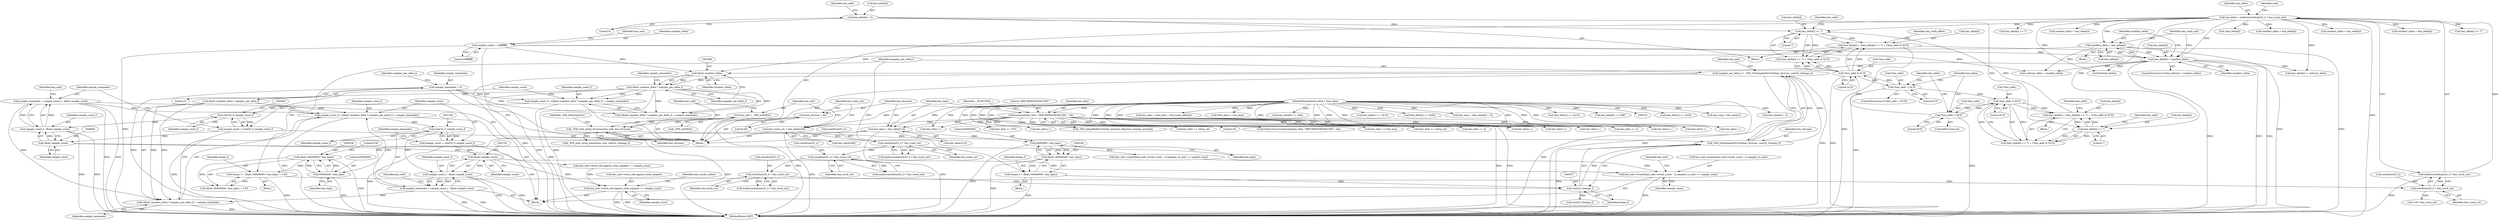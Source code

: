 digraph "0_wildmidi_660b513d99bced8783a4a5984ac2f742c74ebbdd@API" {
"1000595" [label="(Call,sample_remainder = sample_count_f - (float) sample_count)"];
"1000597" [label="(Call,sample_count_f - (float) sample_count)"];
"1000592" [label="(Call,(uint32_t) sample_count_f)"];
"1000581" [label="(Call,sample_count_f= (((float) smallest_delta * samples_per_delta_f) + sample_remainder))"];
"1000584" [label="(Call,(float) smallest_delta * samples_per_delta_f)"];
"1000585" [label="(Call,(float) smallest_delta)"];
"1000532" [label="(Call,smallest_delta = hmi_delta[i])"];
"1000526" [label="(Call,hmi_delta[i] < smallest_delta)"];
"1000505" [label="(Call,hmi_delta[i] = (hmi_delta[i] << 7) + (*hmi_addr & 0x7f))"];
"1000510" [label="(Call,hmi_delta[i] << 7)"];
"1000468" [label="(Call,hmi_delta[i] = 0)"];
"1000287" [label="(Call,hmi_delta = malloc(sizeof(uint32_t) * hmi_track_cnt))"];
"1000289" [label="(Call,malloc(sizeof(uint32_t) * hmi_track_cnt))"];
"1000290" [label="(Call,sizeof(uint32_t) * hmi_track_cnt)"];
"1000283" [label="(Call,sizeof(uint32_t) * hmi_track_cnt)"];
"1000276" [label="(Call,sizeof(uint32_t) * hmi_track_cnt)"];
"1000269" [label="(Call,sizeof(uint32_t) * hmi_track_cnt)"];
"1000218" [label="(Call,hmi_track_cnt = hmi_data[228])"];
"1000197" [label="(Call,memcmp(hmi_data, \"HMI-MIDISONG061595\", 18))"];
"1000102" [label="(MethodParameterIn,uint8_t *hmi_data)"];
"1000481" [label="(Call,hmi_delta[i] = (hmi_delta[i] << 7) + (*hmi_addr & 0x7f))"];
"1000486" [label="(Call,hmi_delta[i] << 7)"];
"1000491" [label="(Call,*hmi_addr & 0x7f)"];
"1000501" [label="(Call,*hmi_addr > 0x7f)"];
"1000474" [label="(Call,*hmi_addr > 0x7f)"];
"1000515" [label="(Call,*hmi_addr & 0x7f)"];
"1000315" [label="(Call,smallest_delta = 0xffffffff)"];
"1000252" [label="(Call,samples_per_delta_f = _WM_GetSamplesPerTick(hmi_division, (uint32_t)tempo_f))"];
"1000254" [label="(Call,_WM_GetSamplesPerTick(hmi_division, (uint32_t)tempo_f))"];
"1000226" [label="(Call,_WM_midi_setup_divisions(hmi_mdi, hmi_division))"];
"1000223" [label="(Call,hmi_mdi = _WM_initMDI())"];
"1000215" [label="(Call,hmi_division = 60)"];
"1000256" [label="(Call,(uint32_t)tempo_f)"];
"1000234" [label="(Call,tempo_f = (float) (60000000 / hmi_bpm) + 0.5f)"];
"1000237" [label="(Call,(float) (60000000 / hmi_bpm))"];
"1000239" [label="(Call,60000000 / hmi_bpm)"];
"1000210" [label="(Call,hmi_bpm = hmi_data[212])"];
"1000245" [label="(Call,tempo_f = (float) (60000000 / hmi_bpm))"];
"1000247" [label="(Call,(float) (60000000 / hmi_bpm))"];
"1000249" [label="(Call,60000000 / hmi_bpm)"];
"1000186" [label="(Call,sample_remainder = 0)"];
"1000599" [label="(Call,(float) sample_count)"];
"1000590" [label="(Call,sample_count = (uint32_t) sample_count_f)"];
"1001172" [label="(Call,sample_count_f= (((float) smallest_delta * samples_per_delta_f) + sample_remainder))"];
"1001183" [label="(Call,(uint32_t) sample_count_f)"];
"1001181" [label="(Call,sample_count = (uint32_t) sample_count_f)"];
"1001190" [label="(Call,(float) sample_count)"];
"1001188" [label="(Call,sample_count_f - (float) sample_count)"];
"1001186" [label="(Call,sample_remainder = sample_count_f - (float) sample_count)"];
"1001174" [label="(Call,((float) smallest_delta * samples_per_delta_f) + sample_remainder)"];
"1001193" [label="(Call,hmi_mdi->events[hmi_mdi->event_count - 1].samples_to_next += sample_count)"];
"1001206" [label="(Call,hmi_mdi->extra_info.approx_total_samples += sample_count)"];
"1001105" [label="(Call,hmi_delta[i] << 7)"];
"1000283" [label="(Call,sizeof(uint32_t) * hmi_track_cnt)"];
"1000224" [label="(Identifier,hmi_mdi)"];
"1000227" [label="(Identifier,hmi_mdi)"];
"1000241" [label="(Identifier,hmi_bpm)"];
"1000226" [label="(Call,_WM_midi_setup_divisions(hmi_mdi, hmi_division))"];
"1000275" [label="(Call,malloc(sizeof(uint32_t) * hmi_track_cnt))"];
"1000491" [label="(Call,*hmi_addr & 0x7f)"];
"1000279" [label="(Identifier,hmi_track_cnt)"];
"1000277" [label="(Call,sizeof(uint32_t))"];
"1000597" [label="(Call,sample_count_f - (float) sample_count)"];
"1000507" [label="(Identifier,hmi_delta)"];
"1000252" [label="(Call,samples_per_delta_f = _WM_GetSamplesPerTick(hmi_division, (uint32_t)tempo_f))"];
"1000203" [label="(Identifier,__FUNCTION__)"];
"1000492" [label="(Call,*hmi_addr)"];
"1001129" [label="(Call,hmi_delta[i] << 7)"];
"1001183" [label="(Call,(uint32_t) sample_count_f)"];
"1000970" [label="(Call,hmi_data += setup_ret)"];
"1000738" [label="(Call,smallest_delta = hmi_delta[i])"];
"1001286" [label="(MethodReturn,RET)"];
"1001144" [label="(Call,!hmi_delta[i])"];
"1000272" [label="(Identifier,hmi_track_cnt)"];
"1000250" [label="(Literal,60000000)"];
"1000187" [label="(Identifier,sample_remainder)"];
"1001180" [label="(Identifier,sample_remainder)"];
"1000510" [label="(Call,hmi_delta[i] << 7)"];
"1000615" [label="(Call,hmi_mdi->extra_info.approx_total_samples += sample_count)"];
"1000472" [label="(Literal,0)"];
"1000233" [label="(Block,)"];
"1000473" [label="(ControlStructure,if (*hmi_addr > 0x7f))"];
"1000260" [label="(Identifier,hmi_mdi)"];
"1000624" [label="(Identifier,hmi_tracks_ended)"];
"1000312" [label="(Call,hmi_data += 370)"];
"1001185" [label="(Identifier,sample_count_f)"];
"1000268" [label="(Call,malloc(sizeof(uint32_t) * hmi_track_cnt))"];
"1000225" [label="(Call,_WM_initMDI())"];
"1000355" [label="(Call,hmi_data++)"];
"1000188" [label="(Literal,0)"];
"1000506" [label="(Call,hmi_delta[i])"];
"1000246" [label="(Identifier,tempo_f)"];
"1000486" [label="(Call,hmi_delta[i] << 7)"];
"1000316" [label="(Identifier,smallest_delta)"];
"1000594" [label="(Identifier,sample_count_f)"];
"1000270" [label="(Call,sizeof(uint32_t))"];
"1000199" [label="(Literal,\"HMI-MIDISONG061595\")"];
"1000258" [label="(Identifier,tempo_f)"];
"1000596" [label="(Identifier,sample_remainder)"];
"1000526" [label="(Call,hmi_delta[i] < smallest_delta)"];
"1000732" [label="(Call,smallest_delta > hmi_delta[i])"];
"1000834" [label="(Call,hmi_data[1] == 0x2f)"];
"1000496" [label="(Identifier,hmi_addr)"];
"1001212" [label="(Identifier,sample_count)"];
"1001152" [label="(Call,smallest_delta > hmi_delta[i])"];
"1000592" [label="(Call,(uint32_t) sample_count_f)"];
"1000517" [label="(Identifier,hmi_addr)"];
"1000480" [label="(Block,)"];
"1000286" [label="(Identifier,hmi_track_cnt)"];
"1000253" [label="(Identifier,samples_per_delta_f)"];
"1001186" [label="(Call,sample_remainder = sample_count_f - (float) sample_count)"];
"1000381" [label="(Call,hmi_data++)"];
"1000212" [label="(Call,hmi_data[212])"];
"1001193" [label="(Call,hmi_mdi->events[hmi_mdi->event_count - 1].samples_to_next += sample_count)"];
"1000198" [label="(Identifier,hmi_data)"];
"1000261" [label="(Call,(uint32_t)tempo_f)"];
"1000191" [label="(Identifier,samples_per_delta_f)"];
"1000943" [label="(Call,hmi_tmp = hmi_data[1])"];
"1000595" [label="(Call,sample_remainder = sample_count_f - (float) sample_count)"];
"1000505" [label="(Call,hmi_delta[i] = (hmi_delta[i] << 7) + (*hmi_addr & 0x7f))"];
"1001206" [label="(Call,hmi_mdi->extra_info.approx_total_samples += sample_count)"];
"1001181" [label="(Call,sample_count = (uint32_t) sample_count_f)"];
"1000217" [label="(Literal,60)"];
"1000485" [label="(Call,(hmi_delta[i] << 7) + (*hmi_addr & 0x7f))"];
"1001209" [label="(Identifier,hmi_mdi)"];
"1000588" [label="(Identifier,samples_per_delta_f)"];
"1000259" [label="(Call,_WM_midi_setup_tempo(hmi_mdi, (uint32_t)tempo_f))"];
"1001174" [label="(Call,((float) smallest_delta * samples_per_delta_f) + sample_remainder)"];
"1000235" [label="(Identifier,tempo_f)"];
"1001158" [label="(Call,smallest_delta = hmi_delta[i])"];
"1000284" [label="(Call,sizeof(uint32_t))"];
"1001011" [label="(Call,hmi_data++)"];
"1000282" [label="(Call,malloc(sizeof(uint32_t) * hmi_track_cnt))"];
"1000774" [label="(Call,hmi_data[4] + 5)"];
"1000245" [label="(Call,tempo_f = (float) (60000000 / hmi_bpm))"];
"1000242" [label="(Literal,0.5f)"];
"1001190" [label="(Call,(float) sample_count)"];
"1000228" [label="(Identifier,hmi_division)"];
"1000102" [label="(MethodParameterIn,uint8_t *hmi_data)"];
"1000530" [label="(Identifier,smallest_delta)"];
"1001189" [label="(Identifier,sample_count_f)"];
"1000300" [label="(Call,128 * hmi_track_cnt)"];
"1000287" [label="(Call,hmi_delta = malloc(sizeof(uint32_t) * hmi_track_cnt))"];
"1000511" [label="(Call,hmi_delta[i])"];
"1000779" [label="(Call,hmi_data += hmi_tmp)"];
"1000216" [label="(Identifier,hmi_division)"];
"1001138" [label="(Call,hmi_data++)"];
"1000474" [label="(Call,*hmi_addr > 0x7f)"];
"1000582" [label="(Identifier,sample_count_f)"];
"1000104" [label="(Block,)"];
"1001039" [label="(Call,hmi_data++)"];
"1000493" [label="(Identifier,hmi_addr)"];
"1001194" [label="(Call,hmi_mdi->events[hmi_mdi->event_count - 1].samples_to_next)"];
"1000718" [label="(Call,hmi_delta[i] -= subtract_delta)"];
"1000532" [label="(Call,smallest_delta = hmi_delta[i])"];
"1000803" [label="(Call,hmi_data += 4)"];
"1000254" [label="(Call,_WM_GetSamplesPerTick(hmi_division, (uint32_t)tempo_f))"];
"1000795" [label="(Call,hmi_data += 4)"];
"1000476" [label="(Identifier,hmi_addr)"];
"1000291" [label="(Call,sizeof(uint32_t))"];
"1000585" [label="(Call,(float) smallest_delta)"];
"1001175" [label="(Call,(float) smallest_delta * samples_per_delta_f)"];
"1000626" [label="(Block,)"];
"1000200" [label="(Literal,18)"];
"1000186" [label="(Call,sample_remainder = 0)"];
"1000525" [label="(ControlStructure,if (hmi_delta[i] < smallest_delta))"];
"1001084" [label="(Call,hmi_data += setup_ret)"];
"1000583" [label="(Call,((float) smallest_delta * samples_per_delta_f) + sample_remainder)"];
"1001114" [label="(Call,hmi_data++)"];
"1001172" [label="(Call,sample_count_f= (((float) smallest_delta * samples_per_delta_f) + sample_remainder))"];
"1000534" [label="(Call,hmi_delta[i])"];
"1000521" [label="(Identifier,hmi_track_offset)"];
"1000746" [label="(Call,hmi_data = hmi_base + hmi_track_offset[i])"];
"1000110" [label="(Call,*hmi_base = hmi_data)"];
"1001197" [label="(Identifier,hmi_mdi)"];
"1000269" [label="(Call,sizeof(uint32_t) * hmi_track_cnt)"];
"1000315" [label="(Call,smallest_delta = 0xffffffff)"];
"1000606" [label="(Identifier,hmi_mdi)"];
"1000211" [label="(Identifier,hmi_bpm)"];
"1000531" [label="(Block,)"];
"1000234" [label="(Call,tempo_f = (float) (60000000 / hmi_bpm) + 0.5f)"];
"1000240" [label="(Literal,60000000)"];
"1000197" [label="(Call,memcmp(hmi_data, \"HMI-MIDISONG061595\", 18))"];
"1000475" [label="(Call,*hmi_addr)"];
"1000587" [label="(Identifier,smallest_delta)"];
"1000468" [label="(Call,hmi_delta[i] = 0)"];
"1000363" [label="(Call,hmi_data++)"];
"1000244" [label="(Block,)"];
"1000290" [label="(Call,sizeof(uint32_t) * hmi_track_cnt)"];
"1000490" [label="(Literal,7)"];
"1000494" [label="(Literal,0x7f)"];
"1000516" [label="(Call,*hmi_addr)"];
"1000483" [label="(Identifier,hmi_delta)"];
"1000817" [label="(Call,_WM_SetupMidiEvent(hmi_mdi,hmi_data,hmi_running_event[i]))"];
"1000518" [label="(Literal,0x7f)"];
"1000196" [label="(ControlStructure,if (memcmp(hmi_data, \"HMI-MIDISONG061595\", 18)))"];
"1000502" [label="(Call,*hmi_addr)"];
"1000349" [label="(Block,)"];
"1000479" [label="(ControlStructure,do)"];
"1000539" [label="(Identifier,hmi_track_end)"];
"1000293" [label="(Identifier,hmi_track_cnt)"];
"1000223" [label="(Call,hmi_mdi = _WM_initMDI())"];
"1001270" [label="(Call,free(hmi_delta))"];
"1000602" [label="(Call,hmi_mdi->events[hmi_mdi->event_count - 1].samples_to_next += sample_count)"];
"1000591" [label="(Identifier,sample_count)"];
"1000590" [label="(Call,sample_count = (uint32_t) sample_count_f)"];
"1000276" [label="(Call,sizeof(uint32_t) * hmi_track_cnt)"];
"1000759" [label="(Call,hmi_data[0] == 0xfe)"];
"1000766" [label="(Call,hmi_data[1] == 0x10)"];
"1000320" [label="(Identifier,hmi_size)"];
"1000255" [label="(Identifier,hmi_division)"];
"1000288" [label="(Identifier,hmi_delta)"];
"1000289" [label="(Call,malloc(sizeof(uint32_t) * hmi_track_cnt))"];
"1000239" [label="(Call,60000000 / hmi_bpm)"];
"1000599" [label="(Call,(float) sample_count)"];
"1000598" [label="(Identifier,sample_count_f)"];
"1000477" [label="(Literal,0x7f)"];
"1001187" [label="(Identifier,sample_remainder)"];
"1000372" [label="(Call,hmi_data++)"];
"1000589" [label="(Identifier,sample_remainder)"];
"1000220" [label="(Call,hmi_data[228])"];
"1000584" [label="(Call,(float) smallest_delta * samples_per_delta_f)"];
"1001205" [label="(Identifier,sample_count)"];
"1000469" [label="(Call,hmi_delta[i])"];
"1000218" [label="(Call,hmi_track_cnt = hmi_data[228])"];
"1000210" [label="(Call,hmi_bpm = hmi_data[212])"];
"1000581" [label="(Call,sample_count_f= (((float) smallest_delta * samples_per_delta_f) + sample_remainder))"];
"1000509" [label="(Call,(hmi_delta[i] << 7) + (*hmi_addr & 0x7f))"];
"1000295" [label="(Identifier,note)"];
"1001188" [label="(Call,sample_count_f - (float) sample_count)"];
"1000247" [label="(Call,(float) (60000000 / hmi_bpm))"];
"1000578" [label="(Call,subtract_delta = smallest_delta)"];
"1000514" [label="(Literal,7)"];
"1001207" [label="(Call,hmi_mdi->extra_info.approx_total_samples)"];
"1000251" [label="(Identifier,hmi_bpm)"];
"1000256" [label="(Call,(uint32_t)tempo_f)"];
"1000219" [label="(Identifier,hmi_track_cnt)"];
"1000839" [label="(Call,hmi_data[2] == 0x00)"];
"1000601" [label="(Identifier,sample_count)"];
"1000236" [label="(Call,(float) (60000000 / hmi_bpm) + 0.5f)"];
"1000501" [label="(Call,*hmi_addr > 0x7f)"];
"1000487" [label="(Call,hmi_delta[i])"];
"1000249" [label="(Call,60000000 / hmi_bpm)"];
"1000515" [label="(Call,*hmi_addr & 0x7f)"];
"1001173" [label="(Identifier,sample_count_f)"];
"1000231" [label="(Identifier,_WM_MixerOptions)"];
"1000772" [label="(Call,hmi_tmp = (hmi_data[4] + 5))"];
"1000215" [label="(Call,hmi_division = 60)"];
"1000237" [label="(Call,(float) (60000000 / hmi_bpm))"];
"1000482" [label="(Call,hmi_delta[i])"];
"1001182" [label="(Identifier,sample_count)"];
"1000789" [label="(Call,hmi_data[1] == 0x15)"];
"1000504" [label="(Literal,0x7f)"];
"1000828" [label="(Call,hmi_data[0] == 0xff)"];
"1000317" [label="(Literal,0xffffffff)"];
"1001192" [label="(Identifier,sample_count)"];
"1000481" [label="(Call,hmi_delta[i] = (hmi_delta[i] << 7) + (*hmi_addr & 0x7f))"];
"1000527" [label="(Call,hmi_delta[i])"];
"1000533" [label="(Identifier,smallest_delta)"];
"1000595" -> "1000104"  [label="AST: "];
"1000595" -> "1000597"  [label="CFG: "];
"1000596" -> "1000595"  [label="AST: "];
"1000597" -> "1000595"  [label="AST: "];
"1000606" -> "1000595"  [label="CFG: "];
"1000595" -> "1001286"  [label="DDG: "];
"1000595" -> "1001286"  [label="DDG: "];
"1000597" -> "1000595"  [label="DDG: "];
"1000597" -> "1000595"  [label="DDG: "];
"1000595" -> "1001172"  [label="DDG: "];
"1000595" -> "1001174"  [label="DDG: "];
"1000597" -> "1000599"  [label="CFG: "];
"1000598" -> "1000597"  [label="AST: "];
"1000599" -> "1000597"  [label="AST: "];
"1000597" -> "1001286"  [label="DDG: "];
"1000597" -> "1001286"  [label="DDG: "];
"1000592" -> "1000597"  [label="DDG: "];
"1000599" -> "1000597"  [label="DDG: "];
"1000592" -> "1000590"  [label="AST: "];
"1000592" -> "1000594"  [label="CFG: "];
"1000593" -> "1000592"  [label="AST: "];
"1000594" -> "1000592"  [label="AST: "];
"1000590" -> "1000592"  [label="CFG: "];
"1000592" -> "1000590"  [label="DDG: "];
"1000581" -> "1000592"  [label="DDG: "];
"1000581" -> "1000104"  [label="AST: "];
"1000581" -> "1000583"  [label="CFG: "];
"1000582" -> "1000581"  [label="AST: "];
"1000583" -> "1000581"  [label="AST: "];
"1000591" -> "1000581"  [label="CFG: "];
"1000581" -> "1001286"  [label="DDG: "];
"1000584" -> "1000581"  [label="DDG: "];
"1000584" -> "1000581"  [label="DDG: "];
"1000186" -> "1000581"  [label="DDG: "];
"1000584" -> "1000583"  [label="AST: "];
"1000584" -> "1000588"  [label="CFG: "];
"1000585" -> "1000584"  [label="AST: "];
"1000588" -> "1000584"  [label="AST: "];
"1000589" -> "1000584"  [label="CFG: "];
"1000584" -> "1001286"  [label="DDG: "];
"1000584" -> "1001286"  [label="DDG: "];
"1000584" -> "1000583"  [label="DDG: "];
"1000584" -> "1000583"  [label="DDG: "];
"1000585" -> "1000584"  [label="DDG: "];
"1000252" -> "1000584"  [label="DDG: "];
"1000584" -> "1001175"  [label="DDG: "];
"1000585" -> "1000587"  [label="CFG: "];
"1000586" -> "1000585"  [label="AST: "];
"1000587" -> "1000585"  [label="AST: "];
"1000588" -> "1000585"  [label="CFG: "];
"1000585" -> "1001286"  [label="DDG: "];
"1000532" -> "1000585"  [label="DDG: "];
"1000315" -> "1000585"  [label="DDG: "];
"1000526" -> "1000585"  [label="DDG: "];
"1000532" -> "1000531"  [label="AST: "];
"1000532" -> "1000534"  [label="CFG: "];
"1000533" -> "1000532"  [label="AST: "];
"1000534" -> "1000532"  [label="AST: "];
"1000539" -> "1000532"  [label="CFG: "];
"1000532" -> "1001286"  [label="DDG: "];
"1000532" -> "1001286"  [label="DDG: "];
"1000532" -> "1000526"  [label="DDG: "];
"1000526" -> "1000532"  [label="DDG: "];
"1000287" -> "1000532"  [label="DDG: "];
"1000532" -> "1000578"  [label="DDG: "];
"1000526" -> "1000525"  [label="AST: "];
"1000526" -> "1000530"  [label="CFG: "];
"1000527" -> "1000526"  [label="AST: "];
"1000530" -> "1000526"  [label="AST: "];
"1000533" -> "1000526"  [label="CFG: "];
"1000539" -> "1000526"  [label="CFG: "];
"1000526" -> "1001286"  [label="DDG: "];
"1000526" -> "1001286"  [label="DDG: "];
"1000526" -> "1001286"  [label="DDG: "];
"1000505" -> "1000526"  [label="DDG: "];
"1000287" -> "1000526"  [label="DDG: "];
"1000315" -> "1000526"  [label="DDG: "];
"1000526" -> "1000578"  [label="DDG: "];
"1000526" -> "1000718"  [label="DDG: "];
"1000526" -> "1001270"  [label="DDG: "];
"1000505" -> "1000349"  [label="AST: "];
"1000505" -> "1000509"  [label="CFG: "];
"1000506" -> "1000505"  [label="AST: "];
"1000509" -> "1000505"  [label="AST: "];
"1000521" -> "1000505"  [label="CFG: "];
"1000505" -> "1001286"  [label="DDG: "];
"1000510" -> "1000505"  [label="DDG: "];
"1000510" -> "1000505"  [label="DDG: "];
"1000515" -> "1000505"  [label="DDG: "];
"1000515" -> "1000505"  [label="DDG: "];
"1000510" -> "1000509"  [label="AST: "];
"1000510" -> "1000514"  [label="CFG: "];
"1000511" -> "1000510"  [label="AST: "];
"1000514" -> "1000510"  [label="AST: "];
"1000517" -> "1000510"  [label="CFG: "];
"1000510" -> "1000509"  [label="DDG: "];
"1000510" -> "1000509"  [label="DDG: "];
"1000468" -> "1000510"  [label="DDG: "];
"1000287" -> "1000510"  [label="DDG: "];
"1000481" -> "1000510"  [label="DDG: "];
"1000468" -> "1000349"  [label="AST: "];
"1000468" -> "1000472"  [label="CFG: "];
"1000469" -> "1000468"  [label="AST: "];
"1000472" -> "1000468"  [label="AST: "];
"1000476" -> "1000468"  [label="CFG: "];
"1000468" -> "1000486"  [label="DDG: "];
"1000287" -> "1000104"  [label="AST: "];
"1000287" -> "1000289"  [label="CFG: "];
"1000288" -> "1000287"  [label="AST: "];
"1000289" -> "1000287"  [label="AST: "];
"1000295" -> "1000287"  [label="CFG: "];
"1000287" -> "1001286"  [label="DDG: "];
"1000289" -> "1000287"  [label="DDG: "];
"1000287" -> "1000486"  [label="DDG: "];
"1000287" -> "1000718"  [label="DDG: "];
"1000287" -> "1000732"  [label="DDG: "];
"1000287" -> "1000738"  [label="DDG: "];
"1000287" -> "1001105"  [label="DDG: "];
"1000287" -> "1001129"  [label="DDG: "];
"1000287" -> "1001144"  [label="DDG: "];
"1000287" -> "1001152"  [label="DDG: "];
"1000287" -> "1001158"  [label="DDG: "];
"1000287" -> "1001270"  [label="DDG: "];
"1000289" -> "1000290"  [label="CFG: "];
"1000290" -> "1000289"  [label="AST: "];
"1000289" -> "1001286"  [label="DDG: "];
"1000290" -> "1000289"  [label="DDG: "];
"1000290" -> "1000293"  [label="CFG: "];
"1000291" -> "1000290"  [label="AST: "];
"1000293" -> "1000290"  [label="AST: "];
"1000283" -> "1000290"  [label="DDG: "];
"1000290" -> "1000300"  [label="DDG: "];
"1000283" -> "1000282"  [label="AST: "];
"1000283" -> "1000286"  [label="CFG: "];
"1000284" -> "1000283"  [label="AST: "];
"1000286" -> "1000283"  [label="AST: "];
"1000282" -> "1000283"  [label="CFG: "];
"1000283" -> "1000282"  [label="DDG: "];
"1000276" -> "1000283"  [label="DDG: "];
"1000276" -> "1000275"  [label="AST: "];
"1000276" -> "1000279"  [label="CFG: "];
"1000277" -> "1000276"  [label="AST: "];
"1000279" -> "1000276"  [label="AST: "];
"1000275" -> "1000276"  [label="CFG: "];
"1000276" -> "1000275"  [label="DDG: "];
"1000269" -> "1000276"  [label="DDG: "];
"1000269" -> "1000268"  [label="AST: "];
"1000269" -> "1000272"  [label="CFG: "];
"1000270" -> "1000269"  [label="AST: "];
"1000272" -> "1000269"  [label="AST: "];
"1000268" -> "1000269"  [label="CFG: "];
"1000269" -> "1000268"  [label="DDG: "];
"1000218" -> "1000269"  [label="DDG: "];
"1000218" -> "1000104"  [label="AST: "];
"1000218" -> "1000220"  [label="CFG: "];
"1000219" -> "1000218"  [label="AST: "];
"1000220" -> "1000218"  [label="AST: "];
"1000224" -> "1000218"  [label="CFG: "];
"1000218" -> "1001286"  [label="DDG: "];
"1000197" -> "1000218"  [label="DDG: "];
"1000102" -> "1000218"  [label="DDG: "];
"1000197" -> "1000196"  [label="AST: "];
"1000197" -> "1000200"  [label="CFG: "];
"1000198" -> "1000197"  [label="AST: "];
"1000199" -> "1000197"  [label="AST: "];
"1000200" -> "1000197"  [label="AST: "];
"1000203" -> "1000197"  [label="CFG: "];
"1000211" -> "1000197"  [label="CFG: "];
"1000197" -> "1001286"  [label="DDG: "];
"1000197" -> "1001286"  [label="DDG: "];
"1000102" -> "1000197"  [label="DDG: "];
"1000197" -> "1000210"  [label="DDG: "];
"1000197" -> "1000312"  [label="DDG: "];
"1000197" -> "1000355"  [label="DDG: "];
"1000197" -> "1000363"  [label="DDG: "];
"1000197" -> "1000372"  [label="DDG: "];
"1000197" -> "1000381"  [label="DDG: "];
"1000197" -> "1000779"  [label="DDG: "];
"1000197" -> "1000795"  [label="DDG: "];
"1000197" -> "1000803"  [label="DDG: "];
"1000197" -> "1000817"  [label="DDG: "];
"1000197" -> "1000970"  [label="DDG: "];
"1000197" -> "1001011"  [label="DDG: "];
"1000197" -> "1001039"  [label="DDG: "];
"1000197" -> "1001084"  [label="DDG: "];
"1000197" -> "1001114"  [label="DDG: "];
"1000197" -> "1001138"  [label="DDG: "];
"1000102" -> "1000101"  [label="AST: "];
"1000102" -> "1001286"  [label="DDG: "];
"1000102" -> "1000110"  [label="DDG: "];
"1000102" -> "1000210"  [label="DDG: "];
"1000102" -> "1000312"  [label="DDG: "];
"1000102" -> "1000355"  [label="DDG: "];
"1000102" -> "1000363"  [label="DDG: "];
"1000102" -> "1000372"  [label="DDG: "];
"1000102" -> "1000381"  [label="DDG: "];
"1000102" -> "1000746"  [label="DDG: "];
"1000102" -> "1000759"  [label="DDG: "];
"1000102" -> "1000766"  [label="DDG: "];
"1000102" -> "1000772"  [label="DDG: "];
"1000102" -> "1000774"  [label="DDG: "];
"1000102" -> "1000779"  [label="DDG: "];
"1000102" -> "1000789"  [label="DDG: "];
"1000102" -> "1000795"  [label="DDG: "];
"1000102" -> "1000803"  [label="DDG: "];
"1000102" -> "1000817"  [label="DDG: "];
"1000102" -> "1000828"  [label="DDG: "];
"1000102" -> "1000834"  [label="DDG: "];
"1000102" -> "1000839"  [label="DDG: "];
"1000102" -> "1000943"  [label="DDG: "];
"1000102" -> "1000970"  [label="DDG: "];
"1000102" -> "1001011"  [label="DDG: "];
"1000102" -> "1001039"  [label="DDG: "];
"1000102" -> "1001084"  [label="DDG: "];
"1000102" -> "1001114"  [label="DDG: "];
"1000102" -> "1001138"  [label="DDG: "];
"1000481" -> "1000480"  [label="AST: "];
"1000481" -> "1000485"  [label="CFG: "];
"1000482" -> "1000481"  [label="AST: "];
"1000485" -> "1000481"  [label="AST: "];
"1000496" -> "1000481"  [label="CFG: "];
"1000486" -> "1000481"  [label="DDG: "];
"1000486" -> "1000481"  [label="DDG: "];
"1000491" -> "1000481"  [label="DDG: "];
"1000491" -> "1000481"  [label="DDG: "];
"1000481" -> "1000486"  [label="DDG: "];
"1000486" -> "1000485"  [label="AST: "];
"1000486" -> "1000490"  [label="CFG: "];
"1000487" -> "1000486"  [label="AST: "];
"1000490" -> "1000486"  [label="AST: "];
"1000493" -> "1000486"  [label="CFG: "];
"1000486" -> "1000485"  [label="DDG: "];
"1000486" -> "1000485"  [label="DDG: "];
"1000491" -> "1000485"  [label="AST: "];
"1000491" -> "1000494"  [label="CFG: "];
"1000492" -> "1000491"  [label="AST: "];
"1000494" -> "1000491"  [label="AST: "];
"1000485" -> "1000491"  [label="CFG: "];
"1000491" -> "1000485"  [label="DDG: "];
"1000491" -> "1000485"  [label="DDG: "];
"1000501" -> "1000491"  [label="DDG: "];
"1000474" -> "1000491"  [label="DDG: "];
"1000491" -> "1000501"  [label="DDG: "];
"1000501" -> "1000479"  [label="AST: "];
"1000501" -> "1000504"  [label="CFG: "];
"1000502" -> "1000501"  [label="AST: "];
"1000504" -> "1000501"  [label="AST: "];
"1000483" -> "1000501"  [label="CFG: "];
"1000507" -> "1000501"  [label="CFG: "];
"1000501" -> "1001286"  [label="DDG: "];
"1000501" -> "1000515"  [label="DDG: "];
"1000474" -> "1000473"  [label="AST: "];
"1000474" -> "1000477"  [label="CFG: "];
"1000475" -> "1000474"  [label="AST: "];
"1000477" -> "1000474"  [label="AST: "];
"1000483" -> "1000474"  [label="CFG: "];
"1000507" -> "1000474"  [label="CFG: "];
"1000474" -> "1001286"  [label="DDG: "];
"1000515" -> "1000474"  [label="DDG: "];
"1000474" -> "1000515"  [label="DDG: "];
"1000515" -> "1000509"  [label="AST: "];
"1000515" -> "1000518"  [label="CFG: "];
"1000516" -> "1000515"  [label="AST: "];
"1000518" -> "1000515"  [label="AST: "];
"1000509" -> "1000515"  [label="CFG: "];
"1000515" -> "1001286"  [label="DDG: "];
"1000515" -> "1000509"  [label="DDG: "];
"1000515" -> "1000509"  [label="DDG: "];
"1000315" -> "1000104"  [label="AST: "];
"1000315" -> "1000317"  [label="CFG: "];
"1000316" -> "1000315"  [label="AST: "];
"1000317" -> "1000315"  [label="AST: "];
"1000320" -> "1000315"  [label="CFG: "];
"1000315" -> "1001286"  [label="DDG: "];
"1000315" -> "1000578"  [label="DDG: "];
"1000252" -> "1000104"  [label="AST: "];
"1000252" -> "1000254"  [label="CFG: "];
"1000253" -> "1000252"  [label="AST: "];
"1000254" -> "1000252"  [label="AST: "];
"1000260" -> "1000252"  [label="CFG: "];
"1000252" -> "1001286"  [label="DDG: "];
"1000252" -> "1001286"  [label="DDG: "];
"1000254" -> "1000252"  [label="DDG: "];
"1000254" -> "1000252"  [label="DDG: "];
"1000254" -> "1000256"  [label="CFG: "];
"1000255" -> "1000254"  [label="AST: "];
"1000256" -> "1000254"  [label="AST: "];
"1000254" -> "1001286"  [label="DDG: "];
"1000226" -> "1000254"  [label="DDG: "];
"1000256" -> "1000254"  [label="DDG: "];
"1000226" -> "1000104"  [label="AST: "];
"1000226" -> "1000228"  [label="CFG: "];
"1000227" -> "1000226"  [label="AST: "];
"1000228" -> "1000226"  [label="AST: "];
"1000231" -> "1000226"  [label="CFG: "];
"1000226" -> "1001286"  [label="DDG: "];
"1000223" -> "1000226"  [label="DDG: "];
"1000215" -> "1000226"  [label="DDG: "];
"1000226" -> "1000259"  [label="DDG: "];
"1000223" -> "1000104"  [label="AST: "];
"1000223" -> "1000225"  [label="CFG: "];
"1000224" -> "1000223"  [label="AST: "];
"1000225" -> "1000223"  [label="AST: "];
"1000227" -> "1000223"  [label="CFG: "];
"1000223" -> "1001286"  [label="DDG: "];
"1000215" -> "1000104"  [label="AST: "];
"1000215" -> "1000217"  [label="CFG: "];
"1000216" -> "1000215"  [label="AST: "];
"1000217" -> "1000215"  [label="AST: "];
"1000219" -> "1000215"  [label="CFG: "];
"1000256" -> "1000258"  [label="CFG: "];
"1000257" -> "1000256"  [label="AST: "];
"1000258" -> "1000256"  [label="AST: "];
"1000234" -> "1000256"  [label="DDG: "];
"1000245" -> "1000256"  [label="DDG: "];
"1000256" -> "1000261"  [label="DDG: "];
"1000234" -> "1000233"  [label="AST: "];
"1000234" -> "1000236"  [label="CFG: "];
"1000235" -> "1000234"  [label="AST: "];
"1000236" -> "1000234"  [label="AST: "];
"1000253" -> "1000234"  [label="CFG: "];
"1000234" -> "1001286"  [label="DDG: "];
"1000237" -> "1000234"  [label="DDG: "];
"1000237" -> "1000236"  [label="AST: "];
"1000237" -> "1000239"  [label="CFG: "];
"1000238" -> "1000237"  [label="AST: "];
"1000239" -> "1000237"  [label="AST: "];
"1000242" -> "1000237"  [label="CFG: "];
"1000237" -> "1001286"  [label="DDG: "];
"1000237" -> "1000236"  [label="DDG: "];
"1000239" -> "1000237"  [label="DDG: "];
"1000239" -> "1000237"  [label="DDG: "];
"1000239" -> "1000241"  [label="CFG: "];
"1000240" -> "1000239"  [label="AST: "];
"1000241" -> "1000239"  [label="AST: "];
"1000239" -> "1001286"  [label="DDG: "];
"1000210" -> "1000239"  [label="DDG: "];
"1000210" -> "1000104"  [label="AST: "];
"1000210" -> "1000212"  [label="CFG: "];
"1000211" -> "1000210"  [label="AST: "];
"1000212" -> "1000210"  [label="AST: "];
"1000216" -> "1000210"  [label="CFG: "];
"1000210" -> "1001286"  [label="DDG: "];
"1000210" -> "1000249"  [label="DDG: "];
"1000245" -> "1000244"  [label="AST: "];
"1000245" -> "1000247"  [label="CFG: "];
"1000246" -> "1000245"  [label="AST: "];
"1000247" -> "1000245"  [label="AST: "];
"1000253" -> "1000245"  [label="CFG: "];
"1000245" -> "1001286"  [label="DDG: "];
"1000247" -> "1000245"  [label="DDG: "];
"1000247" -> "1000249"  [label="CFG: "];
"1000248" -> "1000247"  [label="AST: "];
"1000249" -> "1000247"  [label="AST: "];
"1000247" -> "1001286"  [label="DDG: "];
"1000249" -> "1000247"  [label="DDG: "];
"1000249" -> "1000247"  [label="DDG: "];
"1000249" -> "1000251"  [label="CFG: "];
"1000250" -> "1000249"  [label="AST: "];
"1000251" -> "1000249"  [label="AST: "];
"1000249" -> "1001286"  [label="DDG: "];
"1000186" -> "1000104"  [label="AST: "];
"1000186" -> "1000188"  [label="CFG: "];
"1000187" -> "1000186"  [label="AST: "];
"1000188" -> "1000186"  [label="AST: "];
"1000191" -> "1000186"  [label="CFG: "];
"1000186" -> "1001286"  [label="DDG: "];
"1000186" -> "1000583"  [label="DDG: "];
"1000599" -> "1000601"  [label="CFG: "];
"1000600" -> "1000599"  [label="AST: "];
"1000601" -> "1000599"  [label="AST: "];
"1000590" -> "1000599"  [label="DDG: "];
"1000599" -> "1000602"  [label="DDG: "];
"1000599" -> "1000615"  [label="DDG: "];
"1000590" -> "1000104"  [label="AST: "];
"1000591" -> "1000590"  [label="AST: "];
"1000596" -> "1000590"  [label="CFG: "];
"1000590" -> "1001286"  [label="DDG: "];
"1001172" -> "1000626"  [label="AST: "];
"1001172" -> "1001174"  [label="CFG: "];
"1001173" -> "1001172"  [label="AST: "];
"1001174" -> "1001172"  [label="AST: "];
"1001182" -> "1001172"  [label="CFG: "];
"1001172" -> "1001286"  [label="DDG: "];
"1001175" -> "1001172"  [label="DDG: "];
"1001175" -> "1001172"  [label="DDG: "];
"1001186" -> "1001172"  [label="DDG: "];
"1001172" -> "1001183"  [label="DDG: "];
"1001183" -> "1001181"  [label="AST: "];
"1001183" -> "1001185"  [label="CFG: "];
"1001184" -> "1001183"  [label="AST: "];
"1001185" -> "1001183"  [label="AST: "];
"1001181" -> "1001183"  [label="CFG: "];
"1001183" -> "1001181"  [label="DDG: "];
"1001183" -> "1001188"  [label="DDG: "];
"1001181" -> "1000626"  [label="AST: "];
"1001182" -> "1001181"  [label="AST: "];
"1001187" -> "1001181"  [label="CFG: "];
"1001181" -> "1001286"  [label="DDG: "];
"1001181" -> "1001190"  [label="DDG: "];
"1001190" -> "1001188"  [label="AST: "];
"1001190" -> "1001192"  [label="CFG: "];
"1001191" -> "1001190"  [label="AST: "];
"1001192" -> "1001190"  [label="AST: "];
"1001188" -> "1001190"  [label="CFG: "];
"1001190" -> "1001188"  [label="DDG: "];
"1001190" -> "1001193"  [label="DDG: "];
"1001190" -> "1001206"  [label="DDG: "];
"1001188" -> "1001186"  [label="AST: "];
"1001189" -> "1001188"  [label="AST: "];
"1001186" -> "1001188"  [label="CFG: "];
"1001188" -> "1001286"  [label="DDG: "];
"1001188" -> "1001286"  [label="DDG: "];
"1001188" -> "1001186"  [label="DDG: "];
"1001188" -> "1001186"  [label="DDG: "];
"1001186" -> "1000626"  [label="AST: "];
"1001187" -> "1001186"  [label="AST: "];
"1001197" -> "1001186"  [label="CFG: "];
"1001186" -> "1001286"  [label="DDG: "];
"1001186" -> "1001286"  [label="DDG: "];
"1001186" -> "1001174"  [label="DDG: "];
"1001174" -> "1001180"  [label="CFG: "];
"1001175" -> "1001174"  [label="AST: "];
"1001180" -> "1001174"  [label="AST: "];
"1001174" -> "1001286"  [label="DDG: "];
"1001175" -> "1001174"  [label="DDG: "];
"1001175" -> "1001174"  [label="DDG: "];
"1001193" -> "1000626"  [label="AST: "];
"1001193" -> "1001205"  [label="CFG: "];
"1001194" -> "1001193"  [label="AST: "];
"1001205" -> "1001193"  [label="AST: "];
"1001209" -> "1001193"  [label="CFG: "];
"1001193" -> "1001286"  [label="DDG: "];
"1000602" -> "1001193"  [label="DDG: "];
"1001206" -> "1000626"  [label="AST: "];
"1001206" -> "1001212"  [label="CFG: "];
"1001207" -> "1001206"  [label="AST: "];
"1001212" -> "1001206"  [label="AST: "];
"1000624" -> "1001206"  [label="CFG: "];
"1001206" -> "1001286"  [label="DDG: "];
"1001206" -> "1001286"  [label="DDG: "];
"1000615" -> "1001206"  [label="DDG: "];
}
